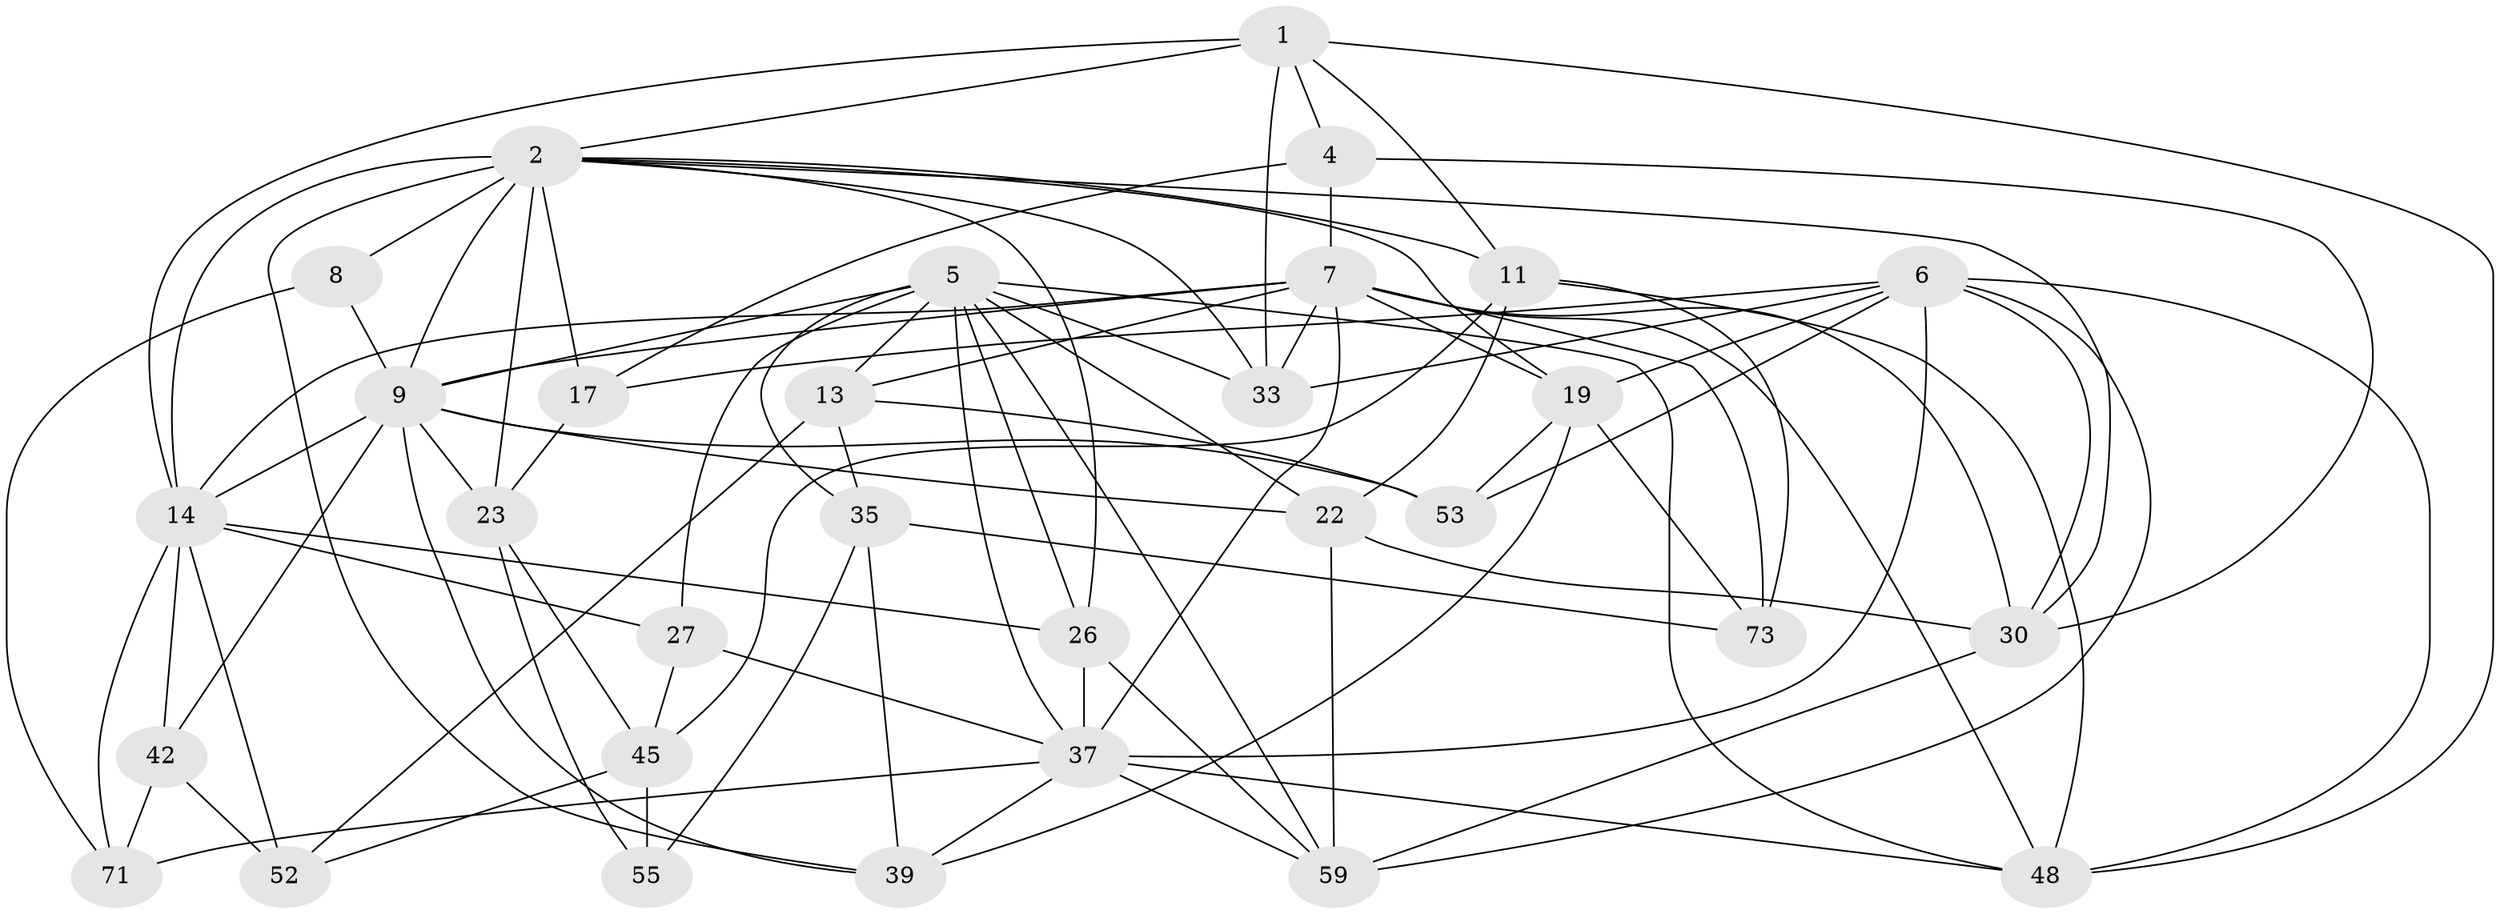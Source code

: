 // original degree distribution, {4: 1.0}
// Generated by graph-tools (version 1.1) at 2025/20/03/04/25 18:20:57]
// undirected, 31 vertices, 91 edges
graph export_dot {
graph [start="1"]
  node [color=gray90,style=filled];
  1 [super="+12"];
  2 [super="+15+3"];
  4;
  5 [super="+46+60+10"];
  6 [super="+16"];
  7 [super="+69+78+38"];
  8;
  9 [super="+25+28+67"];
  11 [super="+31+20"];
  13 [super="+32"];
  14 [super="+18+50"];
  17;
  19 [super="+47"];
  22 [super="+77+29"];
  23 [super="+24+44"];
  26 [super="+41"];
  27;
  30 [super="+34"];
  33 [super="+57"];
  35 [super="+58"];
  37 [super="+61+51"];
  39 [super="+43"];
  42 [super="+49"];
  45 [super="+56"];
  48 [super="+72"];
  52 [super="+68"];
  53;
  55;
  59 [super="+74"];
  71;
  73;
  1 -- 4;
  1 -- 33;
  1 -- 11;
  1 -- 48;
  1 -- 2;
  1 -- 14;
  2 -- 23 [weight=4];
  2 -- 11 [weight=3];
  2 -- 33;
  2 -- 39;
  2 -- 8 [weight=2];
  2 -- 17;
  2 -- 26 [weight=2];
  2 -- 30;
  2 -- 19;
  2 -- 9 [weight=2];
  2 -- 14;
  4 -- 17;
  4 -- 30;
  4 -- 7;
  5 -- 22;
  5 -- 35;
  5 -- 27;
  5 -- 33;
  5 -- 26;
  5 -- 37;
  5 -- 48;
  5 -- 9;
  5 -- 59;
  5 -- 13;
  6 -- 17;
  6 -- 30;
  6 -- 37;
  6 -- 48;
  6 -- 33;
  6 -- 19;
  6 -- 53;
  6 -- 59;
  7 -- 73;
  7 -- 33 [weight=2];
  7 -- 30;
  7 -- 48;
  7 -- 19;
  7 -- 37 [weight=2];
  7 -- 9;
  7 -- 14;
  7 -- 13;
  8 -- 71;
  8 -- 9;
  9 -- 14;
  9 -- 39;
  9 -- 22 [weight=2];
  9 -- 53;
  9 -- 23;
  9 -- 42;
  11 -- 48;
  11 -- 73;
  11 -- 22;
  11 -- 45;
  13 -- 52 [weight=2];
  13 -- 35;
  13 -- 53;
  14 -- 26;
  14 -- 27;
  14 -- 71;
  14 -- 42 [weight=2];
  14 -- 52;
  17 -- 23;
  19 -- 39;
  19 -- 73;
  19 -- 53;
  22 -- 59;
  22 -- 30;
  23 -- 55;
  23 -- 45;
  26 -- 59;
  26 -- 37;
  27 -- 37;
  27 -- 45;
  30 -- 59;
  35 -- 55;
  35 -- 39 [weight=2];
  35 -- 73;
  37 -- 71;
  37 -- 39;
  37 -- 48;
  37 -- 59;
  42 -- 52 [weight=2];
  42 -- 71;
  45 -- 55 [weight=2];
  45 -- 52;
}
